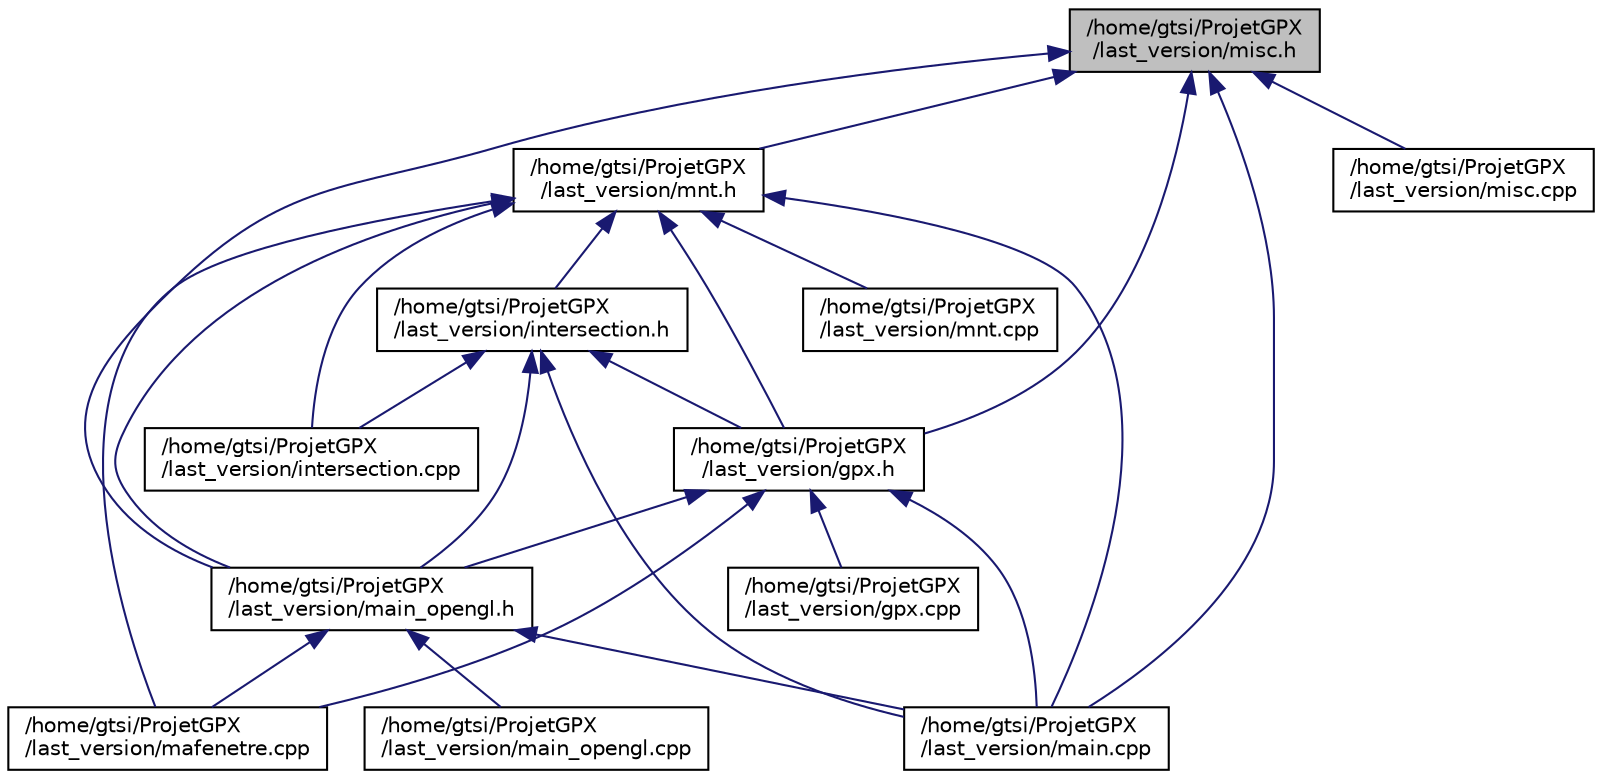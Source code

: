 digraph "/home/gtsi/ProjetGPX/last_version/misc.h"
{
  edge [fontname="Helvetica",fontsize="10",labelfontname="Helvetica",labelfontsize="10"];
  node [fontname="Helvetica",fontsize="10",shape=record];
  Node1 [label="/home/gtsi/ProjetGPX\l/last_version/misc.h",height=0.2,width=0.4,color="black", fillcolor="grey75", style="filled", fontcolor="black"];
  Node1 -> Node2 [dir="back",color="midnightblue",fontsize="10",style="solid"];
  Node2 [label="/home/gtsi/ProjetGPX\l/last_version/gpx.h",height=0.2,width=0.4,color="black", fillcolor="white", style="filled",URL="$gpx_8h.html"];
  Node2 -> Node3 [dir="back",color="midnightblue",fontsize="10",style="solid"];
  Node3 [label="/home/gtsi/ProjetGPX\l/last_version/gpx.cpp",height=0.2,width=0.4,color="black", fillcolor="white", style="filled",URL="$gpx_8cpp.html"];
  Node2 -> Node4 [dir="back",color="midnightblue",fontsize="10",style="solid"];
  Node4 [label="/home/gtsi/ProjetGPX\l/last_version/main_opengl.h",height=0.2,width=0.4,color="black", fillcolor="white", style="filled",URL="$main__opengl_8h.html"];
  Node4 -> Node5 [dir="back",color="midnightblue",fontsize="10",style="solid"];
  Node5 [label="/home/gtsi/ProjetGPX\l/last_version/mafenetre.cpp",height=0.2,width=0.4,color="black", fillcolor="white", style="filled",URL="$mafenetre_8cpp.html"];
  Node4 -> Node6 [dir="back",color="midnightblue",fontsize="10",style="solid"];
  Node6 [label="/home/gtsi/ProjetGPX\l/last_version/main.cpp",height=0.2,width=0.4,color="black", fillcolor="white", style="filled",URL="$main_8cpp.html"];
  Node4 -> Node7 [dir="back",color="midnightblue",fontsize="10",style="solid"];
  Node7 [label="/home/gtsi/ProjetGPX\l/last_version/main_opengl.cpp",height=0.2,width=0.4,color="black", fillcolor="white", style="filled",URL="$main__opengl_8cpp.html"];
  Node2 -> Node5 [dir="back",color="midnightblue",fontsize="10",style="solid"];
  Node2 -> Node6 [dir="back",color="midnightblue",fontsize="10",style="solid"];
  Node1 -> Node8 [dir="back",color="midnightblue",fontsize="10",style="solid"];
  Node8 [label="/home/gtsi/ProjetGPX\l/last_version/mnt.h",height=0.2,width=0.4,color="black", fillcolor="white", style="filled",URL="$mnt_8h.html"];
  Node8 -> Node2 [dir="back",color="midnightblue",fontsize="10",style="solid"];
  Node8 -> Node9 [dir="back",color="midnightblue",fontsize="10",style="solid"];
  Node9 [label="/home/gtsi/ProjetGPX\l/last_version/intersection.h",height=0.2,width=0.4,color="black", fillcolor="white", style="filled",URL="$intersection_8h.html",tooltip="Functions to calculate intersections between a gpx and DEM, including calculation of altitudes from t..."];
  Node9 -> Node2 [dir="back",color="midnightblue",fontsize="10",style="solid"];
  Node9 -> Node10 [dir="back",color="midnightblue",fontsize="10",style="solid"];
  Node10 [label="/home/gtsi/ProjetGPX\l/last_version/intersection.cpp",height=0.2,width=0.4,color="black", fillcolor="white", style="filled",URL="$intersection_8cpp.html"];
  Node9 -> Node4 [dir="back",color="midnightblue",fontsize="10",style="solid"];
  Node9 -> Node6 [dir="back",color="midnightblue",fontsize="10",style="solid"];
  Node8 -> Node10 [dir="back",color="midnightblue",fontsize="10",style="solid"];
  Node8 -> Node4 [dir="back",color="midnightblue",fontsize="10",style="solid"];
  Node8 -> Node5 [dir="back",color="midnightblue",fontsize="10",style="solid"];
  Node8 -> Node6 [dir="back",color="midnightblue",fontsize="10",style="solid"];
  Node8 -> Node11 [dir="back",color="midnightblue",fontsize="10",style="solid"];
  Node11 [label="/home/gtsi/ProjetGPX\l/last_version/mnt.cpp",height=0.2,width=0.4,color="black", fillcolor="white", style="filled",URL="$mnt_8cpp.html"];
  Node1 -> Node4 [dir="back",color="midnightblue",fontsize="10",style="solid"];
  Node1 -> Node6 [dir="back",color="midnightblue",fontsize="10",style="solid"];
  Node1 -> Node12 [dir="back",color="midnightblue",fontsize="10",style="solid"];
  Node12 [label="/home/gtsi/ProjetGPX\l/last_version/misc.cpp",height=0.2,width=0.4,color="black", fillcolor="white", style="filled",URL="$misc_8cpp.html"];
}
